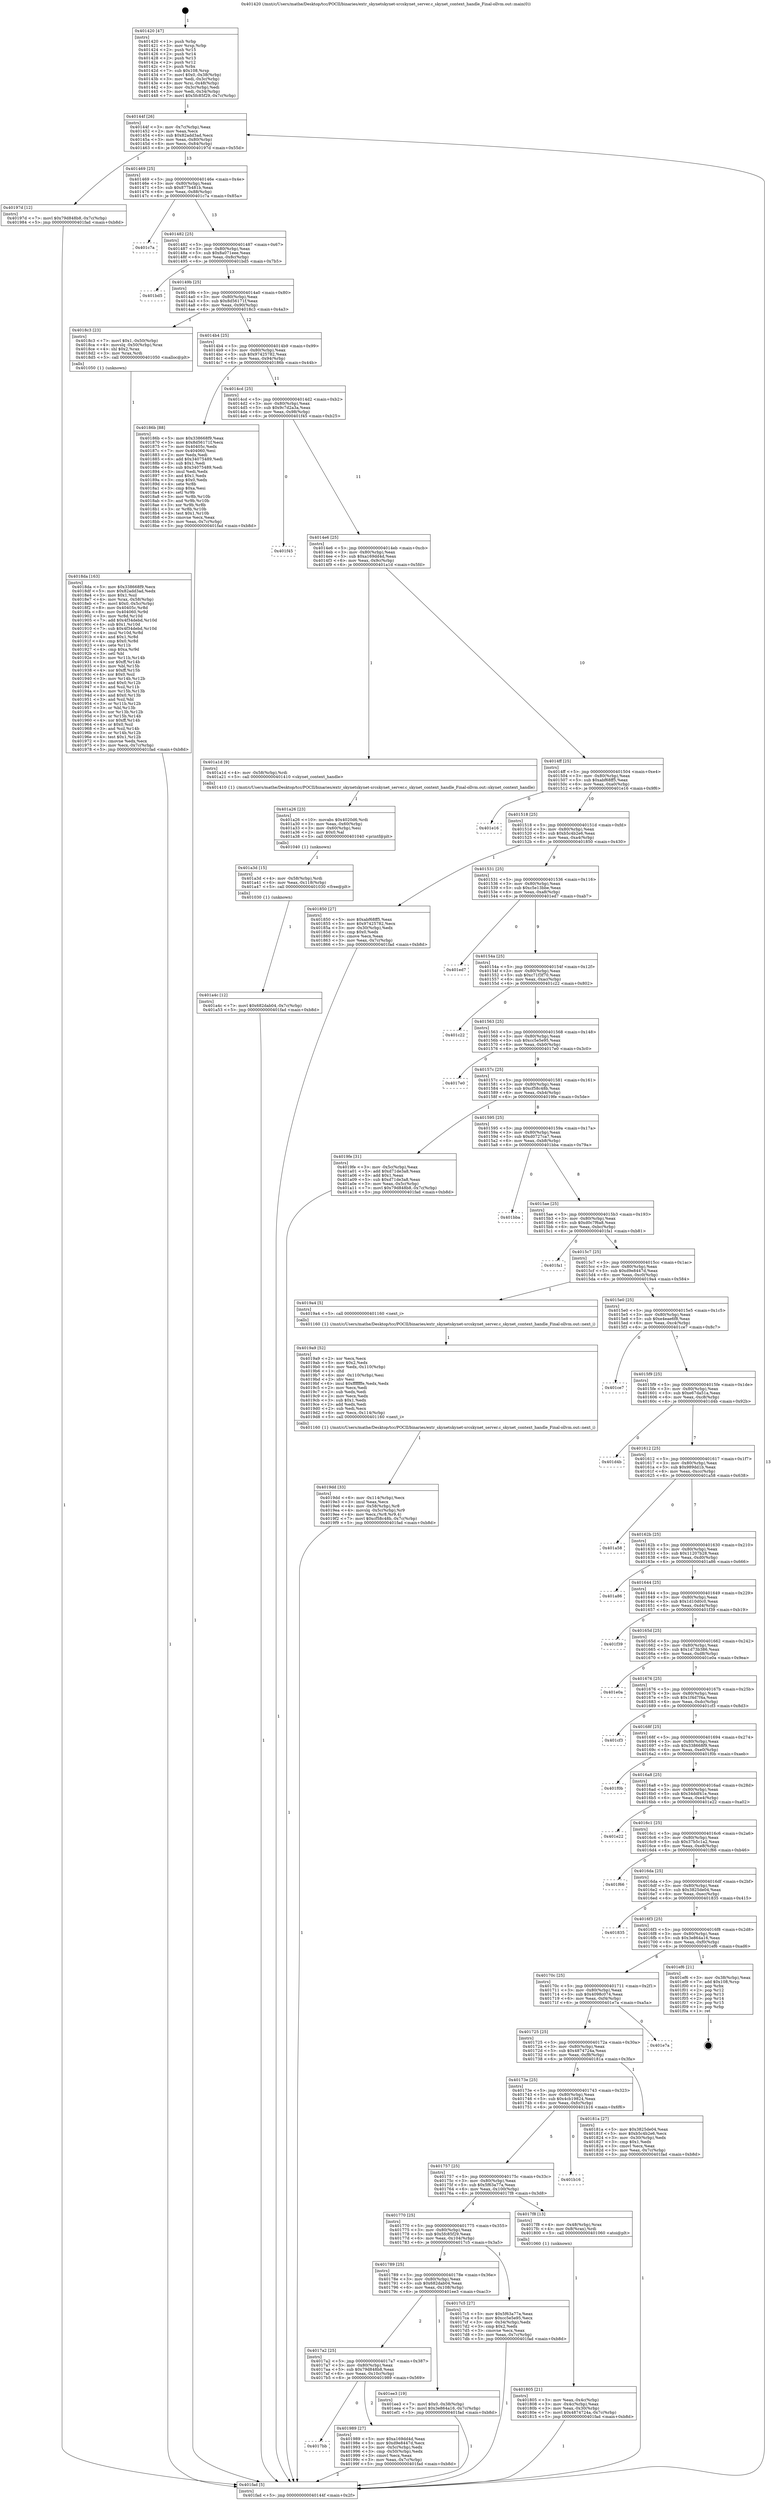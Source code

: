 digraph "0x401420" {
  label = "0x401420 (/mnt/c/Users/mathe/Desktop/tcc/POCII/binaries/extr_skynetskynet-srcskynet_server.c_skynet_context_handle_Final-ollvm.out::main(0))"
  labelloc = "t"
  node[shape=record]

  Entry [label="",width=0.3,height=0.3,shape=circle,fillcolor=black,style=filled]
  "0x40144f" [label="{
     0x40144f [26]\l
     | [instrs]\l
     &nbsp;&nbsp;0x40144f \<+3\>: mov -0x7c(%rbp),%eax\l
     &nbsp;&nbsp;0x401452 \<+2\>: mov %eax,%ecx\l
     &nbsp;&nbsp;0x401454 \<+6\>: sub $0x82add3ad,%ecx\l
     &nbsp;&nbsp;0x40145a \<+3\>: mov %eax,-0x80(%rbp)\l
     &nbsp;&nbsp;0x40145d \<+6\>: mov %ecx,-0x84(%rbp)\l
     &nbsp;&nbsp;0x401463 \<+6\>: je 000000000040197d \<main+0x55d\>\l
  }"]
  "0x40197d" [label="{
     0x40197d [12]\l
     | [instrs]\l
     &nbsp;&nbsp;0x40197d \<+7\>: movl $0x79d848b8,-0x7c(%rbp)\l
     &nbsp;&nbsp;0x401984 \<+5\>: jmp 0000000000401fad \<main+0xb8d\>\l
  }"]
  "0x401469" [label="{
     0x401469 [25]\l
     | [instrs]\l
     &nbsp;&nbsp;0x401469 \<+5\>: jmp 000000000040146e \<main+0x4e\>\l
     &nbsp;&nbsp;0x40146e \<+3\>: mov -0x80(%rbp),%eax\l
     &nbsp;&nbsp;0x401471 \<+5\>: sub $0x877b481b,%eax\l
     &nbsp;&nbsp;0x401476 \<+6\>: mov %eax,-0x88(%rbp)\l
     &nbsp;&nbsp;0x40147c \<+6\>: je 0000000000401c7a \<main+0x85a\>\l
  }"]
  Exit [label="",width=0.3,height=0.3,shape=circle,fillcolor=black,style=filled,peripheries=2]
  "0x401c7a" [label="{
     0x401c7a\l
  }", style=dashed]
  "0x401482" [label="{
     0x401482 [25]\l
     | [instrs]\l
     &nbsp;&nbsp;0x401482 \<+5\>: jmp 0000000000401487 \<main+0x67\>\l
     &nbsp;&nbsp;0x401487 \<+3\>: mov -0x80(%rbp),%eax\l
     &nbsp;&nbsp;0x40148a \<+5\>: sub $0x8a071eee,%eax\l
     &nbsp;&nbsp;0x40148f \<+6\>: mov %eax,-0x8c(%rbp)\l
     &nbsp;&nbsp;0x401495 \<+6\>: je 0000000000401bd5 \<main+0x7b5\>\l
  }"]
  "0x401a4c" [label="{
     0x401a4c [12]\l
     | [instrs]\l
     &nbsp;&nbsp;0x401a4c \<+7\>: movl $0x682dab04,-0x7c(%rbp)\l
     &nbsp;&nbsp;0x401a53 \<+5\>: jmp 0000000000401fad \<main+0xb8d\>\l
  }"]
  "0x401bd5" [label="{
     0x401bd5\l
  }", style=dashed]
  "0x40149b" [label="{
     0x40149b [25]\l
     | [instrs]\l
     &nbsp;&nbsp;0x40149b \<+5\>: jmp 00000000004014a0 \<main+0x80\>\l
     &nbsp;&nbsp;0x4014a0 \<+3\>: mov -0x80(%rbp),%eax\l
     &nbsp;&nbsp;0x4014a3 \<+5\>: sub $0x8d56171f,%eax\l
     &nbsp;&nbsp;0x4014a8 \<+6\>: mov %eax,-0x90(%rbp)\l
     &nbsp;&nbsp;0x4014ae \<+6\>: je 00000000004018c3 \<main+0x4a3\>\l
  }"]
  "0x401a3d" [label="{
     0x401a3d [15]\l
     | [instrs]\l
     &nbsp;&nbsp;0x401a3d \<+4\>: mov -0x58(%rbp),%rdi\l
     &nbsp;&nbsp;0x401a41 \<+6\>: mov %eax,-0x118(%rbp)\l
     &nbsp;&nbsp;0x401a47 \<+5\>: call 0000000000401030 \<free@plt\>\l
     | [calls]\l
     &nbsp;&nbsp;0x401030 \{1\} (unknown)\l
  }"]
  "0x4018c3" [label="{
     0x4018c3 [23]\l
     | [instrs]\l
     &nbsp;&nbsp;0x4018c3 \<+7\>: movl $0x1,-0x50(%rbp)\l
     &nbsp;&nbsp;0x4018ca \<+4\>: movslq -0x50(%rbp),%rax\l
     &nbsp;&nbsp;0x4018ce \<+4\>: shl $0x2,%rax\l
     &nbsp;&nbsp;0x4018d2 \<+3\>: mov %rax,%rdi\l
     &nbsp;&nbsp;0x4018d5 \<+5\>: call 0000000000401050 \<malloc@plt\>\l
     | [calls]\l
     &nbsp;&nbsp;0x401050 \{1\} (unknown)\l
  }"]
  "0x4014b4" [label="{
     0x4014b4 [25]\l
     | [instrs]\l
     &nbsp;&nbsp;0x4014b4 \<+5\>: jmp 00000000004014b9 \<main+0x99\>\l
     &nbsp;&nbsp;0x4014b9 \<+3\>: mov -0x80(%rbp),%eax\l
     &nbsp;&nbsp;0x4014bc \<+5\>: sub $0x97425782,%eax\l
     &nbsp;&nbsp;0x4014c1 \<+6\>: mov %eax,-0x94(%rbp)\l
     &nbsp;&nbsp;0x4014c7 \<+6\>: je 000000000040186b \<main+0x44b\>\l
  }"]
  "0x401a26" [label="{
     0x401a26 [23]\l
     | [instrs]\l
     &nbsp;&nbsp;0x401a26 \<+10\>: movabs $0x4020d6,%rdi\l
     &nbsp;&nbsp;0x401a30 \<+3\>: mov %eax,-0x60(%rbp)\l
     &nbsp;&nbsp;0x401a33 \<+3\>: mov -0x60(%rbp),%esi\l
     &nbsp;&nbsp;0x401a36 \<+2\>: mov $0x0,%al\l
     &nbsp;&nbsp;0x401a38 \<+5\>: call 0000000000401040 \<printf@plt\>\l
     | [calls]\l
     &nbsp;&nbsp;0x401040 \{1\} (unknown)\l
  }"]
  "0x40186b" [label="{
     0x40186b [88]\l
     | [instrs]\l
     &nbsp;&nbsp;0x40186b \<+5\>: mov $0x338668f9,%eax\l
     &nbsp;&nbsp;0x401870 \<+5\>: mov $0x8d56171f,%ecx\l
     &nbsp;&nbsp;0x401875 \<+7\>: mov 0x40405c,%edx\l
     &nbsp;&nbsp;0x40187c \<+7\>: mov 0x404060,%esi\l
     &nbsp;&nbsp;0x401883 \<+2\>: mov %edx,%edi\l
     &nbsp;&nbsp;0x401885 \<+6\>: add $0x34075489,%edi\l
     &nbsp;&nbsp;0x40188b \<+3\>: sub $0x1,%edi\l
     &nbsp;&nbsp;0x40188e \<+6\>: sub $0x34075489,%edi\l
     &nbsp;&nbsp;0x401894 \<+3\>: imul %edi,%edx\l
     &nbsp;&nbsp;0x401897 \<+3\>: and $0x1,%edx\l
     &nbsp;&nbsp;0x40189a \<+3\>: cmp $0x0,%edx\l
     &nbsp;&nbsp;0x40189d \<+4\>: sete %r8b\l
     &nbsp;&nbsp;0x4018a1 \<+3\>: cmp $0xa,%esi\l
     &nbsp;&nbsp;0x4018a4 \<+4\>: setl %r9b\l
     &nbsp;&nbsp;0x4018a8 \<+3\>: mov %r8b,%r10b\l
     &nbsp;&nbsp;0x4018ab \<+3\>: and %r9b,%r10b\l
     &nbsp;&nbsp;0x4018ae \<+3\>: xor %r9b,%r8b\l
     &nbsp;&nbsp;0x4018b1 \<+3\>: or %r8b,%r10b\l
     &nbsp;&nbsp;0x4018b4 \<+4\>: test $0x1,%r10b\l
     &nbsp;&nbsp;0x4018b8 \<+3\>: cmovne %ecx,%eax\l
     &nbsp;&nbsp;0x4018bb \<+3\>: mov %eax,-0x7c(%rbp)\l
     &nbsp;&nbsp;0x4018be \<+5\>: jmp 0000000000401fad \<main+0xb8d\>\l
  }"]
  "0x4014cd" [label="{
     0x4014cd [25]\l
     | [instrs]\l
     &nbsp;&nbsp;0x4014cd \<+5\>: jmp 00000000004014d2 \<main+0xb2\>\l
     &nbsp;&nbsp;0x4014d2 \<+3\>: mov -0x80(%rbp),%eax\l
     &nbsp;&nbsp;0x4014d5 \<+5\>: sub $0x9c7d2a3a,%eax\l
     &nbsp;&nbsp;0x4014da \<+6\>: mov %eax,-0x98(%rbp)\l
     &nbsp;&nbsp;0x4014e0 \<+6\>: je 0000000000401f45 \<main+0xb25\>\l
  }"]
  "0x4019dd" [label="{
     0x4019dd [33]\l
     | [instrs]\l
     &nbsp;&nbsp;0x4019dd \<+6\>: mov -0x114(%rbp),%ecx\l
     &nbsp;&nbsp;0x4019e3 \<+3\>: imul %eax,%ecx\l
     &nbsp;&nbsp;0x4019e6 \<+4\>: mov -0x58(%rbp),%r8\l
     &nbsp;&nbsp;0x4019ea \<+4\>: movslq -0x5c(%rbp),%r9\l
     &nbsp;&nbsp;0x4019ee \<+4\>: mov %ecx,(%r8,%r9,4)\l
     &nbsp;&nbsp;0x4019f2 \<+7\>: movl $0xcf58c48b,-0x7c(%rbp)\l
     &nbsp;&nbsp;0x4019f9 \<+5\>: jmp 0000000000401fad \<main+0xb8d\>\l
  }"]
  "0x401f45" [label="{
     0x401f45\l
  }", style=dashed]
  "0x4014e6" [label="{
     0x4014e6 [25]\l
     | [instrs]\l
     &nbsp;&nbsp;0x4014e6 \<+5\>: jmp 00000000004014eb \<main+0xcb\>\l
     &nbsp;&nbsp;0x4014eb \<+3\>: mov -0x80(%rbp),%eax\l
     &nbsp;&nbsp;0x4014ee \<+5\>: sub $0xa169dd4d,%eax\l
     &nbsp;&nbsp;0x4014f3 \<+6\>: mov %eax,-0x9c(%rbp)\l
     &nbsp;&nbsp;0x4014f9 \<+6\>: je 0000000000401a1d \<main+0x5fd\>\l
  }"]
  "0x4019a9" [label="{
     0x4019a9 [52]\l
     | [instrs]\l
     &nbsp;&nbsp;0x4019a9 \<+2\>: xor %ecx,%ecx\l
     &nbsp;&nbsp;0x4019ab \<+5\>: mov $0x2,%edx\l
     &nbsp;&nbsp;0x4019b0 \<+6\>: mov %edx,-0x110(%rbp)\l
     &nbsp;&nbsp;0x4019b6 \<+1\>: cltd\l
     &nbsp;&nbsp;0x4019b7 \<+6\>: mov -0x110(%rbp),%esi\l
     &nbsp;&nbsp;0x4019bd \<+2\>: idiv %esi\l
     &nbsp;&nbsp;0x4019bf \<+6\>: imul $0xfffffffe,%edx,%edx\l
     &nbsp;&nbsp;0x4019c5 \<+2\>: mov %ecx,%edi\l
     &nbsp;&nbsp;0x4019c7 \<+2\>: sub %edx,%edi\l
     &nbsp;&nbsp;0x4019c9 \<+2\>: mov %ecx,%edx\l
     &nbsp;&nbsp;0x4019cb \<+3\>: sub $0x1,%edx\l
     &nbsp;&nbsp;0x4019ce \<+2\>: add %edx,%edi\l
     &nbsp;&nbsp;0x4019d0 \<+2\>: sub %edi,%ecx\l
     &nbsp;&nbsp;0x4019d2 \<+6\>: mov %ecx,-0x114(%rbp)\l
     &nbsp;&nbsp;0x4019d8 \<+5\>: call 0000000000401160 \<next_i\>\l
     | [calls]\l
     &nbsp;&nbsp;0x401160 \{1\} (/mnt/c/Users/mathe/Desktop/tcc/POCII/binaries/extr_skynetskynet-srcskynet_server.c_skynet_context_handle_Final-ollvm.out::next_i)\l
  }"]
  "0x401a1d" [label="{
     0x401a1d [9]\l
     | [instrs]\l
     &nbsp;&nbsp;0x401a1d \<+4\>: mov -0x58(%rbp),%rdi\l
     &nbsp;&nbsp;0x401a21 \<+5\>: call 0000000000401410 \<skynet_context_handle\>\l
     | [calls]\l
     &nbsp;&nbsp;0x401410 \{1\} (/mnt/c/Users/mathe/Desktop/tcc/POCII/binaries/extr_skynetskynet-srcskynet_server.c_skynet_context_handle_Final-ollvm.out::skynet_context_handle)\l
  }"]
  "0x4014ff" [label="{
     0x4014ff [25]\l
     | [instrs]\l
     &nbsp;&nbsp;0x4014ff \<+5\>: jmp 0000000000401504 \<main+0xe4\>\l
     &nbsp;&nbsp;0x401504 \<+3\>: mov -0x80(%rbp),%eax\l
     &nbsp;&nbsp;0x401507 \<+5\>: sub $0xabf68ff5,%eax\l
     &nbsp;&nbsp;0x40150c \<+6\>: mov %eax,-0xa0(%rbp)\l
     &nbsp;&nbsp;0x401512 \<+6\>: je 0000000000401e16 \<main+0x9f6\>\l
  }"]
  "0x4017bb" [label="{
     0x4017bb\l
  }", style=dashed]
  "0x401e16" [label="{
     0x401e16\l
  }", style=dashed]
  "0x401518" [label="{
     0x401518 [25]\l
     | [instrs]\l
     &nbsp;&nbsp;0x401518 \<+5\>: jmp 000000000040151d \<main+0xfd\>\l
     &nbsp;&nbsp;0x40151d \<+3\>: mov -0x80(%rbp),%eax\l
     &nbsp;&nbsp;0x401520 \<+5\>: sub $0xb5c4b2e6,%eax\l
     &nbsp;&nbsp;0x401525 \<+6\>: mov %eax,-0xa4(%rbp)\l
     &nbsp;&nbsp;0x40152b \<+6\>: je 0000000000401850 \<main+0x430\>\l
  }"]
  "0x401989" [label="{
     0x401989 [27]\l
     | [instrs]\l
     &nbsp;&nbsp;0x401989 \<+5\>: mov $0xa169dd4d,%eax\l
     &nbsp;&nbsp;0x40198e \<+5\>: mov $0xd9e8447d,%ecx\l
     &nbsp;&nbsp;0x401993 \<+3\>: mov -0x5c(%rbp),%edx\l
     &nbsp;&nbsp;0x401996 \<+3\>: cmp -0x50(%rbp),%edx\l
     &nbsp;&nbsp;0x401999 \<+3\>: cmovl %ecx,%eax\l
     &nbsp;&nbsp;0x40199c \<+3\>: mov %eax,-0x7c(%rbp)\l
     &nbsp;&nbsp;0x40199f \<+5\>: jmp 0000000000401fad \<main+0xb8d\>\l
  }"]
  "0x401850" [label="{
     0x401850 [27]\l
     | [instrs]\l
     &nbsp;&nbsp;0x401850 \<+5\>: mov $0xabf68ff5,%eax\l
     &nbsp;&nbsp;0x401855 \<+5\>: mov $0x97425782,%ecx\l
     &nbsp;&nbsp;0x40185a \<+3\>: mov -0x30(%rbp),%edx\l
     &nbsp;&nbsp;0x40185d \<+3\>: cmp $0x0,%edx\l
     &nbsp;&nbsp;0x401860 \<+3\>: cmove %ecx,%eax\l
     &nbsp;&nbsp;0x401863 \<+3\>: mov %eax,-0x7c(%rbp)\l
     &nbsp;&nbsp;0x401866 \<+5\>: jmp 0000000000401fad \<main+0xb8d\>\l
  }"]
  "0x401531" [label="{
     0x401531 [25]\l
     | [instrs]\l
     &nbsp;&nbsp;0x401531 \<+5\>: jmp 0000000000401536 \<main+0x116\>\l
     &nbsp;&nbsp;0x401536 \<+3\>: mov -0x80(%rbp),%eax\l
     &nbsp;&nbsp;0x401539 \<+5\>: sub $0xc5e13bbe,%eax\l
     &nbsp;&nbsp;0x40153e \<+6\>: mov %eax,-0xa8(%rbp)\l
     &nbsp;&nbsp;0x401544 \<+6\>: je 0000000000401ed7 \<main+0xab7\>\l
  }"]
  "0x4017a2" [label="{
     0x4017a2 [25]\l
     | [instrs]\l
     &nbsp;&nbsp;0x4017a2 \<+5\>: jmp 00000000004017a7 \<main+0x387\>\l
     &nbsp;&nbsp;0x4017a7 \<+3\>: mov -0x80(%rbp),%eax\l
     &nbsp;&nbsp;0x4017aa \<+5\>: sub $0x79d848b8,%eax\l
     &nbsp;&nbsp;0x4017af \<+6\>: mov %eax,-0x10c(%rbp)\l
     &nbsp;&nbsp;0x4017b5 \<+6\>: je 0000000000401989 \<main+0x569\>\l
  }"]
  "0x401ed7" [label="{
     0x401ed7\l
  }", style=dashed]
  "0x40154a" [label="{
     0x40154a [25]\l
     | [instrs]\l
     &nbsp;&nbsp;0x40154a \<+5\>: jmp 000000000040154f \<main+0x12f\>\l
     &nbsp;&nbsp;0x40154f \<+3\>: mov -0x80(%rbp),%eax\l
     &nbsp;&nbsp;0x401552 \<+5\>: sub $0xc71f3f70,%eax\l
     &nbsp;&nbsp;0x401557 \<+6\>: mov %eax,-0xac(%rbp)\l
     &nbsp;&nbsp;0x40155d \<+6\>: je 0000000000401c22 \<main+0x802\>\l
  }"]
  "0x401ee3" [label="{
     0x401ee3 [19]\l
     | [instrs]\l
     &nbsp;&nbsp;0x401ee3 \<+7\>: movl $0x0,-0x38(%rbp)\l
     &nbsp;&nbsp;0x401eea \<+7\>: movl $0x3e864a16,-0x7c(%rbp)\l
     &nbsp;&nbsp;0x401ef1 \<+5\>: jmp 0000000000401fad \<main+0xb8d\>\l
  }"]
  "0x401c22" [label="{
     0x401c22\l
  }", style=dashed]
  "0x401563" [label="{
     0x401563 [25]\l
     | [instrs]\l
     &nbsp;&nbsp;0x401563 \<+5\>: jmp 0000000000401568 \<main+0x148\>\l
     &nbsp;&nbsp;0x401568 \<+3\>: mov -0x80(%rbp),%eax\l
     &nbsp;&nbsp;0x40156b \<+5\>: sub $0xcc5e5e95,%eax\l
     &nbsp;&nbsp;0x401570 \<+6\>: mov %eax,-0xb0(%rbp)\l
     &nbsp;&nbsp;0x401576 \<+6\>: je 00000000004017e0 \<main+0x3c0\>\l
  }"]
  "0x4018da" [label="{
     0x4018da [163]\l
     | [instrs]\l
     &nbsp;&nbsp;0x4018da \<+5\>: mov $0x338668f9,%ecx\l
     &nbsp;&nbsp;0x4018df \<+5\>: mov $0x82add3ad,%edx\l
     &nbsp;&nbsp;0x4018e4 \<+3\>: mov $0x1,%sil\l
     &nbsp;&nbsp;0x4018e7 \<+4\>: mov %rax,-0x58(%rbp)\l
     &nbsp;&nbsp;0x4018eb \<+7\>: movl $0x0,-0x5c(%rbp)\l
     &nbsp;&nbsp;0x4018f2 \<+8\>: mov 0x40405c,%r8d\l
     &nbsp;&nbsp;0x4018fa \<+8\>: mov 0x404060,%r9d\l
     &nbsp;&nbsp;0x401902 \<+3\>: mov %r8d,%r10d\l
     &nbsp;&nbsp;0x401905 \<+7\>: add $0x4f34debd,%r10d\l
     &nbsp;&nbsp;0x40190c \<+4\>: sub $0x1,%r10d\l
     &nbsp;&nbsp;0x401910 \<+7\>: sub $0x4f34debd,%r10d\l
     &nbsp;&nbsp;0x401917 \<+4\>: imul %r10d,%r8d\l
     &nbsp;&nbsp;0x40191b \<+4\>: and $0x1,%r8d\l
     &nbsp;&nbsp;0x40191f \<+4\>: cmp $0x0,%r8d\l
     &nbsp;&nbsp;0x401923 \<+4\>: sete %r11b\l
     &nbsp;&nbsp;0x401927 \<+4\>: cmp $0xa,%r9d\l
     &nbsp;&nbsp;0x40192b \<+3\>: setl %bl\l
     &nbsp;&nbsp;0x40192e \<+3\>: mov %r11b,%r14b\l
     &nbsp;&nbsp;0x401931 \<+4\>: xor $0xff,%r14b\l
     &nbsp;&nbsp;0x401935 \<+3\>: mov %bl,%r15b\l
     &nbsp;&nbsp;0x401938 \<+4\>: xor $0xff,%r15b\l
     &nbsp;&nbsp;0x40193c \<+4\>: xor $0x0,%sil\l
     &nbsp;&nbsp;0x401940 \<+3\>: mov %r14b,%r12b\l
     &nbsp;&nbsp;0x401943 \<+4\>: and $0x0,%r12b\l
     &nbsp;&nbsp;0x401947 \<+3\>: and %sil,%r11b\l
     &nbsp;&nbsp;0x40194a \<+3\>: mov %r15b,%r13b\l
     &nbsp;&nbsp;0x40194d \<+4\>: and $0x0,%r13b\l
     &nbsp;&nbsp;0x401951 \<+3\>: and %sil,%bl\l
     &nbsp;&nbsp;0x401954 \<+3\>: or %r11b,%r12b\l
     &nbsp;&nbsp;0x401957 \<+3\>: or %bl,%r13b\l
     &nbsp;&nbsp;0x40195a \<+3\>: xor %r13b,%r12b\l
     &nbsp;&nbsp;0x40195d \<+3\>: or %r15b,%r14b\l
     &nbsp;&nbsp;0x401960 \<+4\>: xor $0xff,%r14b\l
     &nbsp;&nbsp;0x401964 \<+4\>: or $0x0,%sil\l
     &nbsp;&nbsp;0x401968 \<+3\>: and %sil,%r14b\l
     &nbsp;&nbsp;0x40196b \<+3\>: or %r14b,%r12b\l
     &nbsp;&nbsp;0x40196e \<+4\>: test $0x1,%r12b\l
     &nbsp;&nbsp;0x401972 \<+3\>: cmovne %edx,%ecx\l
     &nbsp;&nbsp;0x401975 \<+3\>: mov %ecx,-0x7c(%rbp)\l
     &nbsp;&nbsp;0x401978 \<+5\>: jmp 0000000000401fad \<main+0xb8d\>\l
  }"]
  "0x4017e0" [label="{
     0x4017e0\l
  }", style=dashed]
  "0x40157c" [label="{
     0x40157c [25]\l
     | [instrs]\l
     &nbsp;&nbsp;0x40157c \<+5\>: jmp 0000000000401581 \<main+0x161\>\l
     &nbsp;&nbsp;0x401581 \<+3\>: mov -0x80(%rbp),%eax\l
     &nbsp;&nbsp;0x401584 \<+5\>: sub $0xcf58c48b,%eax\l
     &nbsp;&nbsp;0x401589 \<+6\>: mov %eax,-0xb4(%rbp)\l
     &nbsp;&nbsp;0x40158f \<+6\>: je 00000000004019fe \<main+0x5de\>\l
  }"]
  "0x401805" [label="{
     0x401805 [21]\l
     | [instrs]\l
     &nbsp;&nbsp;0x401805 \<+3\>: mov %eax,-0x4c(%rbp)\l
     &nbsp;&nbsp;0x401808 \<+3\>: mov -0x4c(%rbp),%eax\l
     &nbsp;&nbsp;0x40180b \<+3\>: mov %eax,-0x30(%rbp)\l
     &nbsp;&nbsp;0x40180e \<+7\>: movl $0x4874724a,-0x7c(%rbp)\l
     &nbsp;&nbsp;0x401815 \<+5\>: jmp 0000000000401fad \<main+0xb8d\>\l
  }"]
  "0x4019fe" [label="{
     0x4019fe [31]\l
     | [instrs]\l
     &nbsp;&nbsp;0x4019fe \<+3\>: mov -0x5c(%rbp),%eax\l
     &nbsp;&nbsp;0x401a01 \<+5\>: add $0xd71de3a8,%eax\l
     &nbsp;&nbsp;0x401a06 \<+3\>: add $0x1,%eax\l
     &nbsp;&nbsp;0x401a09 \<+5\>: sub $0xd71de3a8,%eax\l
     &nbsp;&nbsp;0x401a0e \<+3\>: mov %eax,-0x5c(%rbp)\l
     &nbsp;&nbsp;0x401a11 \<+7\>: movl $0x79d848b8,-0x7c(%rbp)\l
     &nbsp;&nbsp;0x401a18 \<+5\>: jmp 0000000000401fad \<main+0xb8d\>\l
  }"]
  "0x401595" [label="{
     0x401595 [25]\l
     | [instrs]\l
     &nbsp;&nbsp;0x401595 \<+5\>: jmp 000000000040159a \<main+0x17a\>\l
     &nbsp;&nbsp;0x40159a \<+3\>: mov -0x80(%rbp),%eax\l
     &nbsp;&nbsp;0x40159d \<+5\>: sub $0xd0727ca7,%eax\l
     &nbsp;&nbsp;0x4015a2 \<+6\>: mov %eax,-0xb8(%rbp)\l
     &nbsp;&nbsp;0x4015a8 \<+6\>: je 0000000000401bba \<main+0x79a\>\l
  }"]
  "0x401420" [label="{
     0x401420 [47]\l
     | [instrs]\l
     &nbsp;&nbsp;0x401420 \<+1\>: push %rbp\l
     &nbsp;&nbsp;0x401421 \<+3\>: mov %rsp,%rbp\l
     &nbsp;&nbsp;0x401424 \<+2\>: push %r15\l
     &nbsp;&nbsp;0x401426 \<+2\>: push %r14\l
     &nbsp;&nbsp;0x401428 \<+2\>: push %r13\l
     &nbsp;&nbsp;0x40142a \<+2\>: push %r12\l
     &nbsp;&nbsp;0x40142c \<+1\>: push %rbx\l
     &nbsp;&nbsp;0x40142d \<+7\>: sub $0x108,%rsp\l
     &nbsp;&nbsp;0x401434 \<+7\>: movl $0x0,-0x38(%rbp)\l
     &nbsp;&nbsp;0x40143b \<+3\>: mov %edi,-0x3c(%rbp)\l
     &nbsp;&nbsp;0x40143e \<+4\>: mov %rsi,-0x48(%rbp)\l
     &nbsp;&nbsp;0x401442 \<+3\>: mov -0x3c(%rbp),%edi\l
     &nbsp;&nbsp;0x401445 \<+3\>: mov %edi,-0x34(%rbp)\l
     &nbsp;&nbsp;0x401448 \<+7\>: movl $0x5fc85f29,-0x7c(%rbp)\l
  }"]
  "0x401bba" [label="{
     0x401bba\l
  }", style=dashed]
  "0x4015ae" [label="{
     0x4015ae [25]\l
     | [instrs]\l
     &nbsp;&nbsp;0x4015ae \<+5\>: jmp 00000000004015b3 \<main+0x193\>\l
     &nbsp;&nbsp;0x4015b3 \<+3\>: mov -0x80(%rbp),%eax\l
     &nbsp;&nbsp;0x4015b6 \<+5\>: sub $0xd0c7f6a8,%eax\l
     &nbsp;&nbsp;0x4015bb \<+6\>: mov %eax,-0xbc(%rbp)\l
     &nbsp;&nbsp;0x4015c1 \<+6\>: je 0000000000401fa1 \<main+0xb81\>\l
  }"]
  "0x401fad" [label="{
     0x401fad [5]\l
     | [instrs]\l
     &nbsp;&nbsp;0x401fad \<+5\>: jmp 000000000040144f \<main+0x2f\>\l
  }"]
  "0x401fa1" [label="{
     0x401fa1\l
  }", style=dashed]
  "0x4015c7" [label="{
     0x4015c7 [25]\l
     | [instrs]\l
     &nbsp;&nbsp;0x4015c7 \<+5\>: jmp 00000000004015cc \<main+0x1ac\>\l
     &nbsp;&nbsp;0x4015cc \<+3\>: mov -0x80(%rbp),%eax\l
     &nbsp;&nbsp;0x4015cf \<+5\>: sub $0xd9e8447d,%eax\l
     &nbsp;&nbsp;0x4015d4 \<+6\>: mov %eax,-0xc0(%rbp)\l
     &nbsp;&nbsp;0x4015da \<+6\>: je 00000000004019a4 \<main+0x584\>\l
  }"]
  "0x401789" [label="{
     0x401789 [25]\l
     | [instrs]\l
     &nbsp;&nbsp;0x401789 \<+5\>: jmp 000000000040178e \<main+0x36e\>\l
     &nbsp;&nbsp;0x40178e \<+3\>: mov -0x80(%rbp),%eax\l
     &nbsp;&nbsp;0x401791 \<+5\>: sub $0x682dab04,%eax\l
     &nbsp;&nbsp;0x401796 \<+6\>: mov %eax,-0x108(%rbp)\l
     &nbsp;&nbsp;0x40179c \<+6\>: je 0000000000401ee3 \<main+0xac3\>\l
  }"]
  "0x4019a4" [label="{
     0x4019a4 [5]\l
     | [instrs]\l
     &nbsp;&nbsp;0x4019a4 \<+5\>: call 0000000000401160 \<next_i\>\l
     | [calls]\l
     &nbsp;&nbsp;0x401160 \{1\} (/mnt/c/Users/mathe/Desktop/tcc/POCII/binaries/extr_skynetskynet-srcskynet_server.c_skynet_context_handle_Final-ollvm.out::next_i)\l
  }"]
  "0x4015e0" [label="{
     0x4015e0 [25]\l
     | [instrs]\l
     &nbsp;&nbsp;0x4015e0 \<+5\>: jmp 00000000004015e5 \<main+0x1c5\>\l
     &nbsp;&nbsp;0x4015e5 \<+3\>: mov -0x80(%rbp),%eax\l
     &nbsp;&nbsp;0x4015e8 \<+5\>: sub $0xe4eae6f8,%eax\l
     &nbsp;&nbsp;0x4015ed \<+6\>: mov %eax,-0xc4(%rbp)\l
     &nbsp;&nbsp;0x4015f3 \<+6\>: je 0000000000401ce7 \<main+0x8c7\>\l
  }"]
  "0x4017c5" [label="{
     0x4017c5 [27]\l
     | [instrs]\l
     &nbsp;&nbsp;0x4017c5 \<+5\>: mov $0x5f63a77a,%eax\l
     &nbsp;&nbsp;0x4017ca \<+5\>: mov $0xcc5e5e95,%ecx\l
     &nbsp;&nbsp;0x4017cf \<+3\>: mov -0x34(%rbp),%edx\l
     &nbsp;&nbsp;0x4017d2 \<+3\>: cmp $0x2,%edx\l
     &nbsp;&nbsp;0x4017d5 \<+3\>: cmovne %ecx,%eax\l
     &nbsp;&nbsp;0x4017d8 \<+3\>: mov %eax,-0x7c(%rbp)\l
     &nbsp;&nbsp;0x4017db \<+5\>: jmp 0000000000401fad \<main+0xb8d\>\l
  }"]
  "0x401ce7" [label="{
     0x401ce7\l
  }", style=dashed]
  "0x4015f9" [label="{
     0x4015f9 [25]\l
     | [instrs]\l
     &nbsp;&nbsp;0x4015f9 \<+5\>: jmp 00000000004015fe \<main+0x1de\>\l
     &nbsp;&nbsp;0x4015fe \<+3\>: mov -0x80(%rbp),%eax\l
     &nbsp;&nbsp;0x401601 \<+5\>: sub $0xe67da51a,%eax\l
     &nbsp;&nbsp;0x401606 \<+6\>: mov %eax,-0xc8(%rbp)\l
     &nbsp;&nbsp;0x40160c \<+6\>: je 0000000000401d4b \<main+0x92b\>\l
  }"]
  "0x401770" [label="{
     0x401770 [25]\l
     | [instrs]\l
     &nbsp;&nbsp;0x401770 \<+5\>: jmp 0000000000401775 \<main+0x355\>\l
     &nbsp;&nbsp;0x401775 \<+3\>: mov -0x80(%rbp),%eax\l
     &nbsp;&nbsp;0x401778 \<+5\>: sub $0x5fc85f29,%eax\l
     &nbsp;&nbsp;0x40177d \<+6\>: mov %eax,-0x104(%rbp)\l
     &nbsp;&nbsp;0x401783 \<+6\>: je 00000000004017c5 \<main+0x3a5\>\l
  }"]
  "0x401d4b" [label="{
     0x401d4b\l
  }", style=dashed]
  "0x401612" [label="{
     0x401612 [25]\l
     | [instrs]\l
     &nbsp;&nbsp;0x401612 \<+5\>: jmp 0000000000401617 \<main+0x1f7\>\l
     &nbsp;&nbsp;0x401617 \<+3\>: mov -0x80(%rbp),%eax\l
     &nbsp;&nbsp;0x40161a \<+5\>: sub $0x989dd1b,%eax\l
     &nbsp;&nbsp;0x40161f \<+6\>: mov %eax,-0xcc(%rbp)\l
     &nbsp;&nbsp;0x401625 \<+6\>: je 0000000000401a58 \<main+0x638\>\l
  }"]
  "0x4017f8" [label="{
     0x4017f8 [13]\l
     | [instrs]\l
     &nbsp;&nbsp;0x4017f8 \<+4\>: mov -0x48(%rbp),%rax\l
     &nbsp;&nbsp;0x4017fc \<+4\>: mov 0x8(%rax),%rdi\l
     &nbsp;&nbsp;0x401800 \<+5\>: call 0000000000401060 \<atoi@plt\>\l
     | [calls]\l
     &nbsp;&nbsp;0x401060 \{1\} (unknown)\l
  }"]
  "0x401a58" [label="{
     0x401a58\l
  }", style=dashed]
  "0x40162b" [label="{
     0x40162b [25]\l
     | [instrs]\l
     &nbsp;&nbsp;0x40162b \<+5\>: jmp 0000000000401630 \<main+0x210\>\l
     &nbsp;&nbsp;0x401630 \<+3\>: mov -0x80(%rbp),%eax\l
     &nbsp;&nbsp;0x401633 \<+5\>: sub $0x11207b28,%eax\l
     &nbsp;&nbsp;0x401638 \<+6\>: mov %eax,-0xd0(%rbp)\l
     &nbsp;&nbsp;0x40163e \<+6\>: je 0000000000401a86 \<main+0x666\>\l
  }"]
  "0x401757" [label="{
     0x401757 [25]\l
     | [instrs]\l
     &nbsp;&nbsp;0x401757 \<+5\>: jmp 000000000040175c \<main+0x33c\>\l
     &nbsp;&nbsp;0x40175c \<+3\>: mov -0x80(%rbp),%eax\l
     &nbsp;&nbsp;0x40175f \<+5\>: sub $0x5f63a77a,%eax\l
     &nbsp;&nbsp;0x401764 \<+6\>: mov %eax,-0x100(%rbp)\l
     &nbsp;&nbsp;0x40176a \<+6\>: je 00000000004017f8 \<main+0x3d8\>\l
  }"]
  "0x401a86" [label="{
     0x401a86\l
  }", style=dashed]
  "0x401644" [label="{
     0x401644 [25]\l
     | [instrs]\l
     &nbsp;&nbsp;0x401644 \<+5\>: jmp 0000000000401649 \<main+0x229\>\l
     &nbsp;&nbsp;0x401649 \<+3\>: mov -0x80(%rbp),%eax\l
     &nbsp;&nbsp;0x40164c \<+5\>: sub $0x1d10d0c0,%eax\l
     &nbsp;&nbsp;0x401651 \<+6\>: mov %eax,-0xd4(%rbp)\l
     &nbsp;&nbsp;0x401657 \<+6\>: je 0000000000401f39 \<main+0xb19\>\l
  }"]
  "0x401b16" [label="{
     0x401b16\l
  }", style=dashed]
  "0x401f39" [label="{
     0x401f39\l
  }", style=dashed]
  "0x40165d" [label="{
     0x40165d [25]\l
     | [instrs]\l
     &nbsp;&nbsp;0x40165d \<+5\>: jmp 0000000000401662 \<main+0x242\>\l
     &nbsp;&nbsp;0x401662 \<+3\>: mov -0x80(%rbp),%eax\l
     &nbsp;&nbsp;0x401665 \<+5\>: sub $0x1d73b386,%eax\l
     &nbsp;&nbsp;0x40166a \<+6\>: mov %eax,-0xd8(%rbp)\l
     &nbsp;&nbsp;0x401670 \<+6\>: je 0000000000401e0a \<main+0x9ea\>\l
  }"]
  "0x40173e" [label="{
     0x40173e [25]\l
     | [instrs]\l
     &nbsp;&nbsp;0x40173e \<+5\>: jmp 0000000000401743 \<main+0x323\>\l
     &nbsp;&nbsp;0x401743 \<+3\>: mov -0x80(%rbp),%eax\l
     &nbsp;&nbsp;0x401746 \<+5\>: sub $0x4cb19824,%eax\l
     &nbsp;&nbsp;0x40174b \<+6\>: mov %eax,-0xfc(%rbp)\l
     &nbsp;&nbsp;0x401751 \<+6\>: je 0000000000401b16 \<main+0x6f6\>\l
  }"]
  "0x401e0a" [label="{
     0x401e0a\l
  }", style=dashed]
  "0x401676" [label="{
     0x401676 [25]\l
     | [instrs]\l
     &nbsp;&nbsp;0x401676 \<+5\>: jmp 000000000040167b \<main+0x25b\>\l
     &nbsp;&nbsp;0x40167b \<+3\>: mov -0x80(%rbp),%eax\l
     &nbsp;&nbsp;0x40167e \<+5\>: sub $0x1f4d7f4a,%eax\l
     &nbsp;&nbsp;0x401683 \<+6\>: mov %eax,-0xdc(%rbp)\l
     &nbsp;&nbsp;0x401689 \<+6\>: je 0000000000401cf3 \<main+0x8d3\>\l
  }"]
  "0x40181a" [label="{
     0x40181a [27]\l
     | [instrs]\l
     &nbsp;&nbsp;0x40181a \<+5\>: mov $0x3825de04,%eax\l
     &nbsp;&nbsp;0x40181f \<+5\>: mov $0xb5c4b2e6,%ecx\l
     &nbsp;&nbsp;0x401824 \<+3\>: mov -0x30(%rbp),%edx\l
     &nbsp;&nbsp;0x401827 \<+3\>: cmp $0x1,%edx\l
     &nbsp;&nbsp;0x40182a \<+3\>: cmovl %ecx,%eax\l
     &nbsp;&nbsp;0x40182d \<+3\>: mov %eax,-0x7c(%rbp)\l
     &nbsp;&nbsp;0x401830 \<+5\>: jmp 0000000000401fad \<main+0xb8d\>\l
  }"]
  "0x401cf3" [label="{
     0x401cf3\l
  }", style=dashed]
  "0x40168f" [label="{
     0x40168f [25]\l
     | [instrs]\l
     &nbsp;&nbsp;0x40168f \<+5\>: jmp 0000000000401694 \<main+0x274\>\l
     &nbsp;&nbsp;0x401694 \<+3\>: mov -0x80(%rbp),%eax\l
     &nbsp;&nbsp;0x401697 \<+5\>: sub $0x338668f9,%eax\l
     &nbsp;&nbsp;0x40169c \<+6\>: mov %eax,-0xe0(%rbp)\l
     &nbsp;&nbsp;0x4016a2 \<+6\>: je 0000000000401f0b \<main+0xaeb\>\l
  }"]
  "0x401725" [label="{
     0x401725 [25]\l
     | [instrs]\l
     &nbsp;&nbsp;0x401725 \<+5\>: jmp 000000000040172a \<main+0x30a\>\l
     &nbsp;&nbsp;0x40172a \<+3\>: mov -0x80(%rbp),%eax\l
     &nbsp;&nbsp;0x40172d \<+5\>: sub $0x4874724a,%eax\l
     &nbsp;&nbsp;0x401732 \<+6\>: mov %eax,-0xf8(%rbp)\l
     &nbsp;&nbsp;0x401738 \<+6\>: je 000000000040181a \<main+0x3fa\>\l
  }"]
  "0x401f0b" [label="{
     0x401f0b\l
  }", style=dashed]
  "0x4016a8" [label="{
     0x4016a8 [25]\l
     | [instrs]\l
     &nbsp;&nbsp;0x4016a8 \<+5\>: jmp 00000000004016ad \<main+0x28d\>\l
     &nbsp;&nbsp;0x4016ad \<+3\>: mov -0x80(%rbp),%eax\l
     &nbsp;&nbsp;0x4016b0 \<+5\>: sub $0x34ddf41e,%eax\l
     &nbsp;&nbsp;0x4016b5 \<+6\>: mov %eax,-0xe4(%rbp)\l
     &nbsp;&nbsp;0x4016bb \<+6\>: je 0000000000401e22 \<main+0xa02\>\l
  }"]
  "0x401e7a" [label="{
     0x401e7a\l
  }", style=dashed]
  "0x401e22" [label="{
     0x401e22\l
  }", style=dashed]
  "0x4016c1" [label="{
     0x4016c1 [25]\l
     | [instrs]\l
     &nbsp;&nbsp;0x4016c1 \<+5\>: jmp 00000000004016c6 \<main+0x2a6\>\l
     &nbsp;&nbsp;0x4016c6 \<+3\>: mov -0x80(%rbp),%eax\l
     &nbsp;&nbsp;0x4016c9 \<+5\>: sub $0x37b5c1a2,%eax\l
     &nbsp;&nbsp;0x4016ce \<+6\>: mov %eax,-0xe8(%rbp)\l
     &nbsp;&nbsp;0x4016d4 \<+6\>: je 0000000000401f66 \<main+0xb46\>\l
  }"]
  "0x40170c" [label="{
     0x40170c [25]\l
     | [instrs]\l
     &nbsp;&nbsp;0x40170c \<+5\>: jmp 0000000000401711 \<main+0x2f1\>\l
     &nbsp;&nbsp;0x401711 \<+3\>: mov -0x80(%rbp),%eax\l
     &nbsp;&nbsp;0x401714 \<+5\>: sub $0x4098c074,%eax\l
     &nbsp;&nbsp;0x401719 \<+6\>: mov %eax,-0xf4(%rbp)\l
     &nbsp;&nbsp;0x40171f \<+6\>: je 0000000000401e7a \<main+0xa5a\>\l
  }"]
  "0x401f66" [label="{
     0x401f66\l
  }", style=dashed]
  "0x4016da" [label="{
     0x4016da [25]\l
     | [instrs]\l
     &nbsp;&nbsp;0x4016da \<+5\>: jmp 00000000004016df \<main+0x2bf\>\l
     &nbsp;&nbsp;0x4016df \<+3\>: mov -0x80(%rbp),%eax\l
     &nbsp;&nbsp;0x4016e2 \<+5\>: sub $0x3825de04,%eax\l
     &nbsp;&nbsp;0x4016e7 \<+6\>: mov %eax,-0xec(%rbp)\l
     &nbsp;&nbsp;0x4016ed \<+6\>: je 0000000000401835 \<main+0x415\>\l
  }"]
  "0x401ef6" [label="{
     0x401ef6 [21]\l
     | [instrs]\l
     &nbsp;&nbsp;0x401ef6 \<+3\>: mov -0x38(%rbp),%eax\l
     &nbsp;&nbsp;0x401ef9 \<+7\>: add $0x108,%rsp\l
     &nbsp;&nbsp;0x401f00 \<+1\>: pop %rbx\l
     &nbsp;&nbsp;0x401f01 \<+2\>: pop %r12\l
     &nbsp;&nbsp;0x401f03 \<+2\>: pop %r13\l
     &nbsp;&nbsp;0x401f05 \<+2\>: pop %r14\l
     &nbsp;&nbsp;0x401f07 \<+2\>: pop %r15\l
     &nbsp;&nbsp;0x401f09 \<+1\>: pop %rbp\l
     &nbsp;&nbsp;0x401f0a \<+1\>: ret\l
  }"]
  "0x401835" [label="{
     0x401835\l
  }", style=dashed]
  "0x4016f3" [label="{
     0x4016f3 [25]\l
     | [instrs]\l
     &nbsp;&nbsp;0x4016f3 \<+5\>: jmp 00000000004016f8 \<main+0x2d8\>\l
     &nbsp;&nbsp;0x4016f8 \<+3\>: mov -0x80(%rbp),%eax\l
     &nbsp;&nbsp;0x4016fb \<+5\>: sub $0x3e864a16,%eax\l
     &nbsp;&nbsp;0x401700 \<+6\>: mov %eax,-0xf0(%rbp)\l
     &nbsp;&nbsp;0x401706 \<+6\>: je 0000000000401ef6 \<main+0xad6\>\l
  }"]
  Entry -> "0x401420" [label=" 1"]
  "0x40144f" -> "0x40197d" [label=" 1"]
  "0x40144f" -> "0x401469" [label=" 13"]
  "0x401ef6" -> Exit [label=" 1"]
  "0x401469" -> "0x401c7a" [label=" 0"]
  "0x401469" -> "0x401482" [label=" 13"]
  "0x401ee3" -> "0x401fad" [label=" 1"]
  "0x401482" -> "0x401bd5" [label=" 0"]
  "0x401482" -> "0x40149b" [label=" 13"]
  "0x401a4c" -> "0x401fad" [label=" 1"]
  "0x40149b" -> "0x4018c3" [label=" 1"]
  "0x40149b" -> "0x4014b4" [label=" 12"]
  "0x401a3d" -> "0x401a4c" [label=" 1"]
  "0x4014b4" -> "0x40186b" [label=" 1"]
  "0x4014b4" -> "0x4014cd" [label=" 11"]
  "0x401a26" -> "0x401a3d" [label=" 1"]
  "0x4014cd" -> "0x401f45" [label=" 0"]
  "0x4014cd" -> "0x4014e6" [label=" 11"]
  "0x401a1d" -> "0x401a26" [label=" 1"]
  "0x4014e6" -> "0x401a1d" [label=" 1"]
  "0x4014e6" -> "0x4014ff" [label=" 10"]
  "0x4019fe" -> "0x401fad" [label=" 1"]
  "0x4014ff" -> "0x401e16" [label=" 0"]
  "0x4014ff" -> "0x401518" [label=" 10"]
  "0x4019dd" -> "0x401fad" [label=" 1"]
  "0x401518" -> "0x401850" [label=" 1"]
  "0x401518" -> "0x401531" [label=" 9"]
  "0x4019a9" -> "0x4019dd" [label=" 1"]
  "0x401531" -> "0x401ed7" [label=" 0"]
  "0x401531" -> "0x40154a" [label=" 9"]
  "0x401989" -> "0x401fad" [label=" 2"]
  "0x40154a" -> "0x401c22" [label=" 0"]
  "0x40154a" -> "0x401563" [label=" 9"]
  "0x4017a2" -> "0x4017bb" [label=" 0"]
  "0x401563" -> "0x4017e0" [label=" 0"]
  "0x401563" -> "0x40157c" [label=" 9"]
  "0x4019a4" -> "0x4019a9" [label=" 1"]
  "0x40157c" -> "0x4019fe" [label=" 1"]
  "0x40157c" -> "0x401595" [label=" 8"]
  "0x401789" -> "0x4017a2" [label=" 2"]
  "0x401595" -> "0x401bba" [label=" 0"]
  "0x401595" -> "0x4015ae" [label=" 8"]
  "0x401789" -> "0x401ee3" [label=" 1"]
  "0x4015ae" -> "0x401fa1" [label=" 0"]
  "0x4015ae" -> "0x4015c7" [label=" 8"]
  "0x4017a2" -> "0x401989" [label=" 2"]
  "0x4015c7" -> "0x4019a4" [label=" 1"]
  "0x4015c7" -> "0x4015e0" [label=" 7"]
  "0x40197d" -> "0x401fad" [label=" 1"]
  "0x4015e0" -> "0x401ce7" [label=" 0"]
  "0x4015e0" -> "0x4015f9" [label=" 7"]
  "0x4018da" -> "0x401fad" [label=" 1"]
  "0x4015f9" -> "0x401d4b" [label=" 0"]
  "0x4015f9" -> "0x401612" [label=" 7"]
  "0x40186b" -> "0x401fad" [label=" 1"]
  "0x401612" -> "0x401a58" [label=" 0"]
  "0x401612" -> "0x40162b" [label=" 7"]
  "0x401850" -> "0x401fad" [label=" 1"]
  "0x40162b" -> "0x401a86" [label=" 0"]
  "0x40162b" -> "0x401644" [label=" 7"]
  "0x401805" -> "0x401fad" [label=" 1"]
  "0x401644" -> "0x401f39" [label=" 0"]
  "0x401644" -> "0x40165d" [label=" 7"]
  "0x4017f8" -> "0x401805" [label=" 1"]
  "0x40165d" -> "0x401e0a" [label=" 0"]
  "0x40165d" -> "0x401676" [label=" 7"]
  "0x401420" -> "0x40144f" [label=" 1"]
  "0x401676" -> "0x401cf3" [label=" 0"]
  "0x401676" -> "0x40168f" [label=" 7"]
  "0x4017c5" -> "0x401fad" [label=" 1"]
  "0x40168f" -> "0x401f0b" [label=" 0"]
  "0x40168f" -> "0x4016a8" [label=" 7"]
  "0x401770" -> "0x4017c5" [label=" 1"]
  "0x4016a8" -> "0x401e22" [label=" 0"]
  "0x4016a8" -> "0x4016c1" [label=" 7"]
  "0x4018c3" -> "0x4018da" [label=" 1"]
  "0x4016c1" -> "0x401f66" [label=" 0"]
  "0x4016c1" -> "0x4016da" [label=" 7"]
  "0x401757" -> "0x4017f8" [label=" 1"]
  "0x4016da" -> "0x401835" [label=" 0"]
  "0x4016da" -> "0x4016f3" [label=" 7"]
  "0x40181a" -> "0x401fad" [label=" 1"]
  "0x4016f3" -> "0x401ef6" [label=" 1"]
  "0x4016f3" -> "0x40170c" [label=" 6"]
  "0x401757" -> "0x401770" [label=" 4"]
  "0x40170c" -> "0x401e7a" [label=" 0"]
  "0x40170c" -> "0x401725" [label=" 6"]
  "0x401770" -> "0x401789" [label=" 3"]
  "0x401725" -> "0x40181a" [label=" 1"]
  "0x401725" -> "0x40173e" [label=" 5"]
  "0x401fad" -> "0x40144f" [label=" 13"]
  "0x40173e" -> "0x401b16" [label=" 0"]
  "0x40173e" -> "0x401757" [label=" 5"]
}
